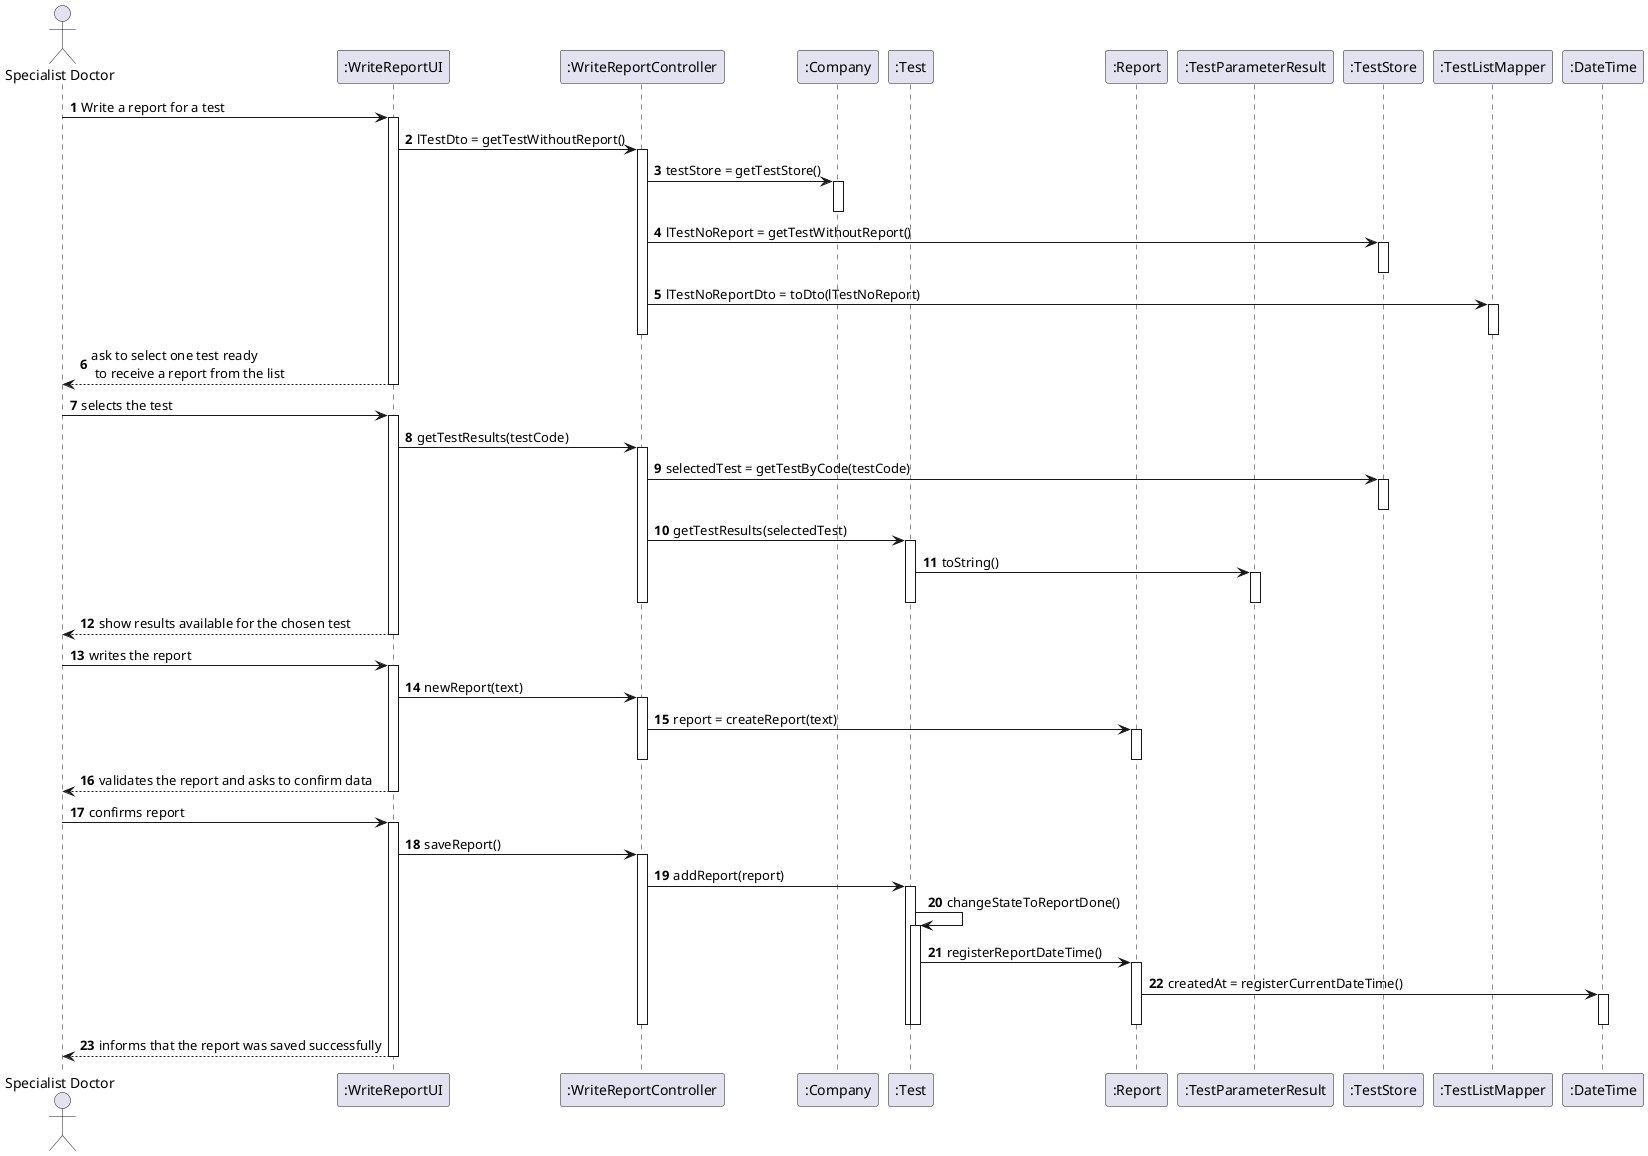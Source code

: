 @startuml
'https://plantuml.com/sequence-diagram

autonumber

actor "Specialist Doctor" as SD
participant ":WriteReportUI" as UI
participant ":WriteReportController" as CTRL
participant ":Company" as COMP
participant ":Test" as T
participant ":Report" as RPRT
participant ":TestParameterResult" as RSLT
participant ":TestStore" as TS
participant ":TestListMapper" as TLM
participant ":DateTime" as DT

SD -> UI : Write a report for a test
activate UI
UI -> CTRL : lTestDto = getTestWithoutReport()
    activate CTRL
        CTRL -> COMP : testStore = getTestStore()
        activate COMP
        deactivate COMP
        CTRL -> TS : lTestNoReport = getTestWithoutReport()
        activate TS
        deactivate TS
        CTRL -> TLM : lTestNoReportDto = toDto(lTestNoReport)
        activate TLM
        deactivate TLM
    deactivate CTRL
UI --> SD : ask to select one test ready \n to receive a report from the list
deactivate UI
SD -> UI : selects the test
activate UI
UI -> CTRL : getTestResults(testCode)
    activate CTRL
        CTRL -> TS : selectedTest = getTestByCode(testCode)
        activate TS
        deactivate TS
        CTRL -> T : getTestResults(selectedTest)
        activate T
            T -> RSLT : toString()
            activate RSLT
            deactivate RSLT
        deactivate T
    deactivate CTRL
UI --> SD : show results available for the chosen test
deactivate UI
SD -> UI : writes the report
activate UI
UI -> CTRL : newReport(text)
    activate CTRL
        CTRL -> RPRT : report = createReport(text)
        activate RPRT
        deactivate RPRT
    deactivate CTRL
UI --> SD : validates the report and asks to confirm data
deactivate UI
SD -> UI : confirms report
activate UI
UI -> CTRL : saveReport()
    activate CTRL
        CTRL -> T : addReport(report)
        activate T
            T -> T : changeStateToReportDone()
            activate T
                T -> RPRT : registerReportDateTime()
                activate RPRT
                    RPRT -> DT : createdAt = registerCurrentDateTime()
                    activate DT
                    deactivate DT
                deactivate RPRT
            deactivate T
        deactivate T
    deactivate CTRL
UI --> SD : informs that the report was saved successfully
deactivate UI

@enduml